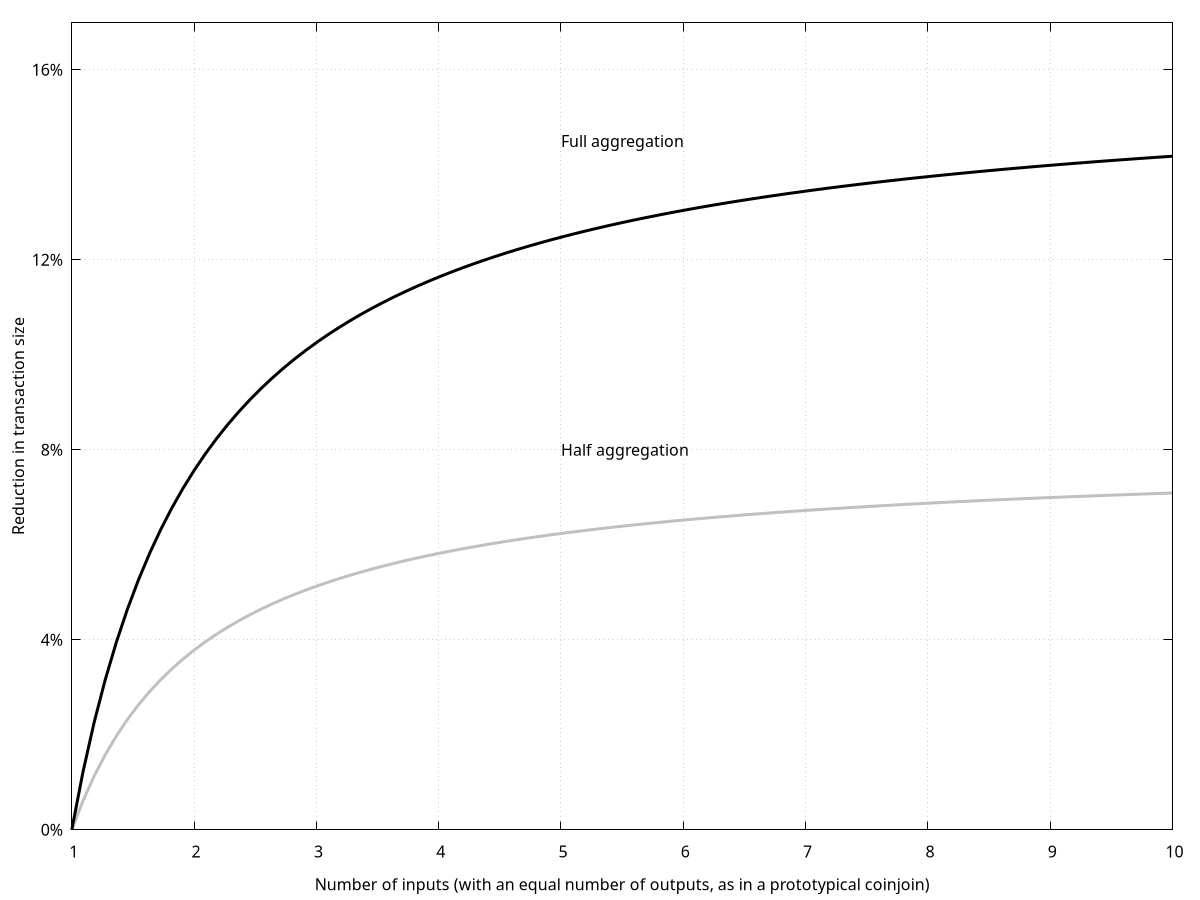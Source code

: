set terminal pngcairo size 800,300

set style line 1 lc rgb 'black' lt 1 lw 3    # Black line style
set style line 2 lc rgb 'grey' lt 1 lw 3     # Grey line style

set key off  # Turn off the legend

savings(x, y) = ( (x - y) / x ) * 100

# All sizes for P2TR keypath from https://bitcoinops.org/en/tools/calc-size/
# 10.5 is overhead; 43 is output size
tx_size(inouts, input_size) = 10.5 + inouts * input_size + inouts * 43
# 57.5 is P2TR keypath spend, of which 16 bytes is the signature
unagg_size(inouts) = tx_size(inouts, 57.5)
# Half agg is n*8 + 8
halfagg_size(inouts) = tx_size(inouts, 57.5 - 8) + 8
# Full agg is n*0 + 16
fullagg_size(inouts) = tx_size(inouts, 57.5 - 16) + 16

#unset xtics
#unset ytics
set grid
set xtics 1
set ytics 4
set format y "%g%%"
set xlabel "Number of inputs (with an equal number of outputs, as in a prototypical coinjoin)"
set ylabel "Reduction in transaction size"

set label "Full aggregation" at 5,14.5
set label "Half aggregation" at 5,8

set xrange [1:10]
set yrange [0:17]
set output '2024-01-agg-savings.png'
#plot unagg_size(x) ls 1, halfagg_size(x) ls 2, fullagg_size(x) ls 3
plot savings(unagg_size(x), halfagg_size(x)) ls 2, savings(unagg_size(x), fullagg_size(x)) ls 1
